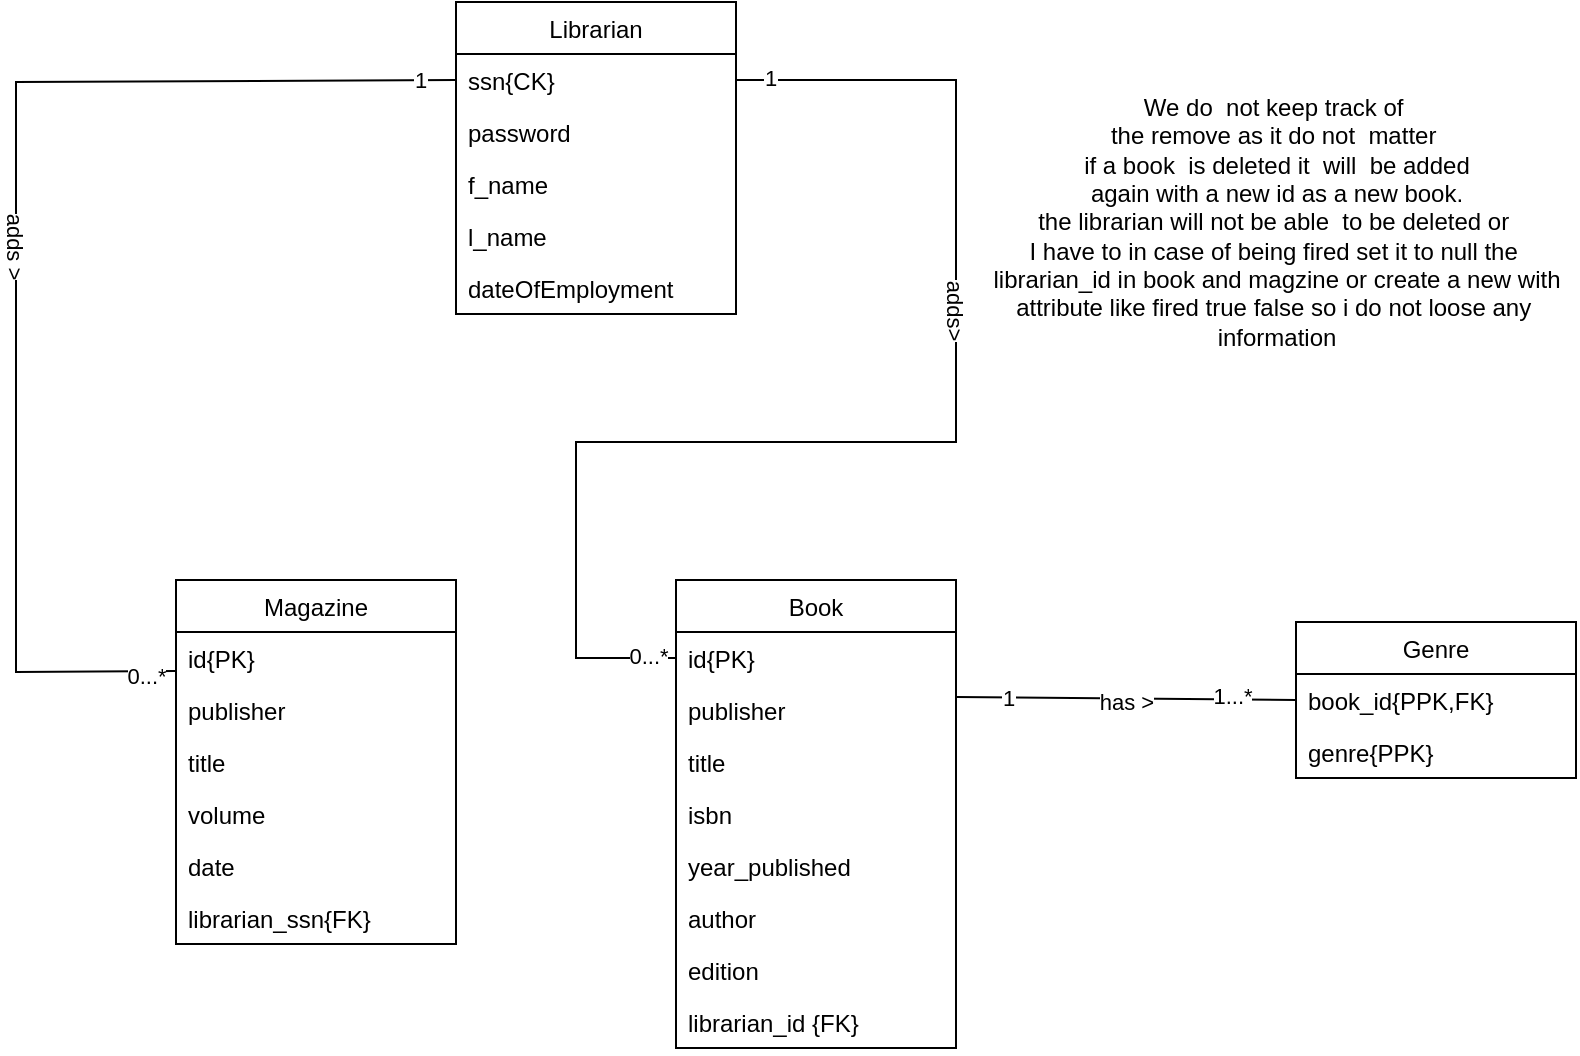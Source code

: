 <mxfile version="17.2.4" type="device"><diagram id="pBnnaY635bat9rIQ5Xoj" name="Page-1"><mxGraphModel dx="782" dy="531" grid="1" gridSize="10" guides="1" tooltips="1" connect="1" arrows="1" fold="1" page="1" pageScale="1" pageWidth="827" pageHeight="1169" math="0" shadow="0"><root><mxCell id="0"/><mxCell id="1" parent="0"/><mxCell id="LRM3OZ17cF5kAG16-ZhB-17" value="Librarian" style="swimlane;fontStyle=0;childLayout=stackLayout;horizontal=1;startSize=26;fillColor=none;horizontalStack=0;resizeParent=1;resizeParentMax=0;resizeLast=0;collapsible=1;marginBottom=0;" parent="1" vertex="1"><mxGeometry x="230" y="40" width="140" height="156" as="geometry"/></mxCell><mxCell id="LRM3OZ17cF5kAG16-ZhB-18" value="ssn{CK}" style="text;strokeColor=none;fillColor=none;align=left;verticalAlign=top;spacingLeft=4;spacingRight=4;overflow=hidden;rotatable=0;points=[[0,0.5],[1,0.5]];portConstraint=eastwest;" parent="LRM3OZ17cF5kAG16-ZhB-17" vertex="1"><mxGeometry y="26" width="140" height="26" as="geometry"/></mxCell><mxCell id="LRM3OZ17cF5kAG16-ZhB-19" value="password" style="text;strokeColor=none;fillColor=none;align=left;verticalAlign=top;spacingLeft=4;spacingRight=4;overflow=hidden;rotatable=0;points=[[0,0.5],[1,0.5]];portConstraint=eastwest;" parent="LRM3OZ17cF5kAG16-ZhB-17" vertex="1"><mxGeometry y="52" width="140" height="26" as="geometry"/></mxCell><mxCell id="LRM3OZ17cF5kAG16-ZhB-20" value="f_name" style="text;strokeColor=none;fillColor=none;align=left;verticalAlign=top;spacingLeft=4;spacingRight=4;overflow=hidden;rotatable=0;points=[[0,0.5],[1,0.5]];portConstraint=eastwest;" parent="LRM3OZ17cF5kAG16-ZhB-17" vertex="1"><mxGeometry y="78" width="140" height="26" as="geometry"/></mxCell><mxCell id="LRM3OZ17cF5kAG16-ZhB-21" value="l_name" style="text;strokeColor=none;fillColor=none;align=left;verticalAlign=top;spacingLeft=4;spacingRight=4;overflow=hidden;rotatable=0;points=[[0,0.5],[1,0.5]];portConstraint=eastwest;" parent="LRM3OZ17cF5kAG16-ZhB-17" vertex="1"><mxGeometry y="104" width="140" height="26" as="geometry"/></mxCell><mxCell id="LRM3OZ17cF5kAG16-ZhB-22" value="dateOfEmployment" style="text;strokeColor=none;fillColor=none;align=left;verticalAlign=top;spacingLeft=4;spacingRight=4;overflow=hidden;rotatable=0;points=[[0,0.5],[1,0.5]];portConstraint=eastwest;" parent="LRM3OZ17cF5kAG16-ZhB-17" vertex="1"><mxGeometry y="130" width="140" height="26" as="geometry"/></mxCell><mxCell id="LRM3OZ17cF5kAG16-ZhB-27" value="Magazine" style="swimlane;fontStyle=0;childLayout=stackLayout;horizontal=1;startSize=26;fillColor=none;horizontalStack=0;resizeParent=1;resizeParentMax=0;resizeLast=0;collapsible=1;marginBottom=0;" parent="1" vertex="1"><mxGeometry x="90" y="329" width="140" height="182" as="geometry"/></mxCell><mxCell id="LRM3OZ17cF5kAG16-ZhB-37" value="id{PK}" style="text;strokeColor=none;fillColor=none;align=left;verticalAlign=top;spacingLeft=4;spacingRight=4;overflow=hidden;rotatable=0;points=[[0,0.5],[1,0.5]];portConstraint=eastwest;" parent="LRM3OZ17cF5kAG16-ZhB-27" vertex="1"><mxGeometry y="26" width="140" height="26" as="geometry"/></mxCell><mxCell id="9z7Sbk5JkKnWlo-hn_0G-4" value="publisher" style="text;strokeColor=none;fillColor=none;align=left;verticalAlign=top;spacingLeft=4;spacingRight=4;overflow=hidden;rotatable=0;points=[[0,0.5],[1,0.5]];portConstraint=eastwest;" vertex="1" parent="LRM3OZ17cF5kAG16-ZhB-27"><mxGeometry y="52" width="140" height="26" as="geometry"/></mxCell><mxCell id="9z7Sbk5JkKnWlo-hn_0G-3" value="title" style="text;strokeColor=none;fillColor=none;align=left;verticalAlign=top;spacingLeft=4;spacingRight=4;overflow=hidden;rotatable=0;points=[[0,0.5],[1,0.5]];portConstraint=eastwest;" vertex="1" parent="LRM3OZ17cF5kAG16-ZhB-27"><mxGeometry y="78" width="140" height="26" as="geometry"/></mxCell><mxCell id="LRM3OZ17cF5kAG16-ZhB-28" value="volume" style="text;strokeColor=none;fillColor=none;align=left;verticalAlign=top;spacingLeft=4;spacingRight=4;overflow=hidden;rotatable=0;points=[[0,0.5],[1,0.5]];portConstraint=eastwest;" parent="LRM3OZ17cF5kAG16-ZhB-27" vertex="1"><mxGeometry y="104" width="140" height="26" as="geometry"/></mxCell><mxCell id="LRM3OZ17cF5kAG16-ZhB-29" value="date" style="text;strokeColor=none;fillColor=none;align=left;verticalAlign=top;spacingLeft=4;spacingRight=4;overflow=hidden;rotatable=0;points=[[0,0.5],[1,0.5]];portConstraint=eastwest;" parent="LRM3OZ17cF5kAG16-ZhB-27" vertex="1"><mxGeometry y="130" width="140" height="26" as="geometry"/></mxCell><mxCell id="9z7Sbk5JkKnWlo-hn_0G-9" value="librarian_ssn{FK}" style="text;strokeColor=none;fillColor=none;align=left;verticalAlign=top;spacingLeft=4;spacingRight=4;overflow=hidden;rotatable=0;points=[[0,0.5],[1,0.5]];portConstraint=eastwest;" vertex="1" parent="LRM3OZ17cF5kAG16-ZhB-27"><mxGeometry y="156" width="140" height="26" as="geometry"/></mxCell><mxCell id="LRM3OZ17cF5kAG16-ZhB-30" value="Book" style="swimlane;fontStyle=0;childLayout=stackLayout;horizontal=1;startSize=26;fillColor=none;horizontalStack=0;resizeParent=1;resizeParentMax=0;resizeLast=0;collapsible=1;marginBottom=0;" parent="1" vertex="1"><mxGeometry x="340" y="329" width="140" height="234" as="geometry"/></mxCell><mxCell id="LRM3OZ17cF5kAG16-ZhB-38" value="id{PK}" style="text;strokeColor=none;fillColor=none;align=left;verticalAlign=top;spacingLeft=4;spacingRight=4;overflow=hidden;rotatable=0;points=[[0,0.5],[1,0.5]];portConstraint=eastwest;" parent="LRM3OZ17cF5kAG16-ZhB-30" vertex="1"><mxGeometry y="26" width="140" height="26" as="geometry"/></mxCell><mxCell id="9z7Sbk5JkKnWlo-hn_0G-7" value="publisher" style="text;strokeColor=none;fillColor=none;align=left;verticalAlign=top;spacingLeft=4;spacingRight=4;overflow=hidden;rotatable=0;points=[[0,0.5],[1,0.5]];portConstraint=eastwest;" vertex="1" parent="LRM3OZ17cF5kAG16-ZhB-30"><mxGeometry y="52" width="140" height="26" as="geometry"/></mxCell><mxCell id="9z7Sbk5JkKnWlo-hn_0G-6" value="title" style="text;strokeColor=none;fillColor=none;align=left;verticalAlign=top;spacingLeft=4;spacingRight=4;overflow=hidden;rotatable=0;points=[[0,0.5],[1,0.5]];portConstraint=eastwest;" vertex="1" parent="LRM3OZ17cF5kAG16-ZhB-30"><mxGeometry y="78" width="140" height="26" as="geometry"/></mxCell><mxCell id="LRM3OZ17cF5kAG16-ZhB-31" value="isbn" style="text;strokeColor=none;fillColor=none;align=left;verticalAlign=top;spacingLeft=4;spacingRight=4;overflow=hidden;rotatable=0;points=[[0,0.5],[1,0.5]];portConstraint=eastwest;" parent="LRM3OZ17cF5kAG16-ZhB-30" vertex="1"><mxGeometry y="104" width="140" height="26" as="geometry"/></mxCell><mxCell id="LRM3OZ17cF5kAG16-ZhB-32" value="year_published" style="text;strokeColor=none;fillColor=none;align=left;verticalAlign=top;spacingLeft=4;spacingRight=4;overflow=hidden;rotatable=0;points=[[0,0.5],[1,0.5]];portConstraint=eastwest;" parent="LRM3OZ17cF5kAG16-ZhB-30" vertex="1"><mxGeometry y="130" width="140" height="26" as="geometry"/></mxCell><mxCell id="LRM3OZ17cF5kAG16-ZhB-34" value="author" style="text;strokeColor=none;fillColor=none;align=left;verticalAlign=top;spacingLeft=4;spacingRight=4;overflow=hidden;rotatable=0;points=[[0,0.5],[1,0.5]];portConstraint=eastwest;" parent="LRM3OZ17cF5kAG16-ZhB-30" vertex="1"><mxGeometry y="156" width="140" height="26" as="geometry"/></mxCell><mxCell id="LRM3OZ17cF5kAG16-ZhB-35" value="edition" style="text;strokeColor=none;fillColor=none;align=left;verticalAlign=top;spacingLeft=4;spacingRight=4;overflow=hidden;rotatable=0;points=[[0,0.5],[1,0.5]];portConstraint=eastwest;" parent="LRM3OZ17cF5kAG16-ZhB-30" vertex="1"><mxGeometry y="182" width="140" height="26" as="geometry"/></mxCell><mxCell id="9z7Sbk5JkKnWlo-hn_0G-10" value="librarian_id {FK}" style="text;strokeColor=none;fillColor=none;align=left;verticalAlign=top;spacingLeft=4;spacingRight=4;overflow=hidden;rotatable=0;points=[[0,0.5],[1,0.5]];portConstraint=eastwest;" vertex="1" parent="LRM3OZ17cF5kAG16-ZhB-30"><mxGeometry y="208" width="140" height="26" as="geometry"/></mxCell><mxCell id="LRM3OZ17cF5kAG16-ZhB-70" value="Genre" style="swimlane;fontStyle=0;childLayout=stackLayout;horizontal=1;startSize=26;fillColor=none;horizontalStack=0;resizeParent=1;resizeParentMax=0;resizeLast=0;collapsible=1;marginBottom=0;" parent="1" vertex="1"><mxGeometry x="650" y="350" width="140" height="78" as="geometry"/></mxCell><mxCell id="LRM3OZ17cF5kAG16-ZhB-71" value="book_id{PPK,FK}" style="text;strokeColor=none;fillColor=none;align=left;verticalAlign=top;spacingLeft=4;spacingRight=4;overflow=hidden;rotatable=0;points=[[0,0.5],[1,0.5]];portConstraint=eastwest;" parent="LRM3OZ17cF5kAG16-ZhB-70" vertex="1"><mxGeometry y="26" width="140" height="26" as="geometry"/></mxCell><mxCell id="LRM3OZ17cF5kAG16-ZhB-72" value="genre{PPK}" style="text;strokeColor=none;fillColor=none;align=left;verticalAlign=top;spacingLeft=4;spacingRight=4;overflow=hidden;rotatable=0;points=[[0,0.5],[1,0.5]];portConstraint=eastwest;" parent="LRM3OZ17cF5kAG16-ZhB-70" vertex="1"><mxGeometry y="52" width="140" height="26" as="geometry"/></mxCell><mxCell id="LRM3OZ17cF5kAG16-ZhB-74" value="" style="endArrow=none;html=1;rounded=0;entryX=0;entryY=0.5;entryDx=0;entryDy=0;exitX=1;exitY=0.25;exitDx=0;exitDy=0;" parent="1" target="LRM3OZ17cF5kAG16-ZhB-71" edge="1" source="LRM3OZ17cF5kAG16-ZhB-30"><mxGeometry width="50" height="50" relative="1" as="geometry"><mxPoint x="610" y="660" as="sourcePoint"/><mxPoint x="660" y="610" as="targetPoint"/><Array as="points"/></mxGeometry></mxCell><mxCell id="LRM3OZ17cF5kAG16-ZhB-75" value="has &amp;gt;" style="edgeLabel;html=1;align=center;verticalAlign=middle;resizable=0;points=[];rotation=0;" parent="LRM3OZ17cF5kAG16-ZhB-74" vertex="1" connectable="0"><mxGeometry x="0.001" y="-2" relative="1" as="geometry"><mxPoint as="offset"/></mxGeometry></mxCell><mxCell id="LRM3OZ17cF5kAG16-ZhB-76" value="1" style="edgeLabel;html=1;align=center;verticalAlign=middle;resizable=0;points=[];" parent="LRM3OZ17cF5kAG16-ZhB-74" vertex="1" connectable="0"><mxGeometry x="-0.695" relative="1" as="geometry"><mxPoint as="offset"/></mxGeometry></mxCell><mxCell id="LRM3OZ17cF5kAG16-ZhB-77" value="1...*" style="edgeLabel;html=1;align=center;verticalAlign=middle;resizable=0;points=[];" parent="LRM3OZ17cF5kAG16-ZhB-74" vertex="1" connectable="0"><mxGeometry x="0.615" y="2" relative="1" as="geometry"><mxPoint as="offset"/></mxGeometry></mxCell><mxCell id="9z7Sbk5JkKnWlo-hn_0G-8" value="" style="endArrow=none;html=1;rounded=0;entryX=0;entryY=0.5;entryDx=0;entryDy=0;exitX=0;exitY=0.25;exitDx=0;exitDy=0;" edge="1" parent="1" source="LRM3OZ17cF5kAG16-ZhB-27" target="LRM3OZ17cF5kAG16-ZhB-18"><mxGeometry width="50" height="50" relative="1" as="geometry"><mxPoint x="20" y="390" as="sourcePoint"/><mxPoint x="430" y="250" as="targetPoint"/><Array as="points"><mxPoint x="10" y="375"/><mxPoint x="10" y="80"/></Array></mxGeometry></mxCell><mxCell id="9z7Sbk5JkKnWlo-hn_0G-11" value="adds &amp;gt;" style="edgeLabel;html=1;align=center;verticalAlign=middle;resizable=0;points=[];rotation=90;" vertex="1" connectable="0" parent="9z7Sbk5JkKnWlo-hn_0G-8"><mxGeometry x="-0.013" relative="1" as="geometry"><mxPoint as="offset"/></mxGeometry></mxCell><mxCell id="9z7Sbk5JkKnWlo-hn_0G-12" value="1" style="edgeLabel;html=1;align=center;verticalAlign=middle;resizable=0;points=[];" vertex="1" connectable="0" parent="9z7Sbk5JkKnWlo-hn_0G-8"><mxGeometry x="0.94" relative="1" as="geometry"><mxPoint as="offset"/></mxGeometry></mxCell><mxCell id="9z7Sbk5JkKnWlo-hn_0G-13" value="0...*" style="edgeLabel;html=1;align=center;verticalAlign=middle;resizable=0;points=[];" vertex="1" connectable="0" parent="9z7Sbk5JkKnWlo-hn_0G-8"><mxGeometry x="-0.95" y="2" relative="1" as="geometry"><mxPoint as="offset"/></mxGeometry></mxCell><mxCell id="9z7Sbk5JkKnWlo-hn_0G-14" value="" style="endArrow=none;html=1;rounded=0;entryX=1;entryY=0.5;entryDx=0;entryDy=0;exitX=0;exitY=0.5;exitDx=0;exitDy=0;" edge="1" parent="1" source="LRM3OZ17cF5kAG16-ZhB-38" target="LRM3OZ17cF5kAG16-ZhB-18"><mxGeometry width="50" height="50" relative="1" as="geometry"><mxPoint x="360" y="200" as="sourcePoint"/><mxPoint x="410" y="150" as="targetPoint"/><Array as="points"><mxPoint x="290" y="368"/><mxPoint x="290" y="260"/><mxPoint x="480" y="260"/><mxPoint x="480" y="79"/></Array></mxGeometry></mxCell><mxCell id="9z7Sbk5JkKnWlo-hn_0G-15" value="adds&amp;gt;" style="edgeLabel;html=1;align=center;verticalAlign=middle;resizable=0;points=[];rotation=90;" vertex="1" connectable="0" parent="9z7Sbk5JkKnWlo-hn_0G-14"><mxGeometry x="0.297" relative="1" as="geometry"><mxPoint as="offset"/></mxGeometry></mxCell><mxCell id="9z7Sbk5JkKnWlo-hn_0G-16" value="1" style="edgeLabel;html=1;align=center;verticalAlign=middle;resizable=0;points=[];" vertex="1" connectable="0" parent="9z7Sbk5JkKnWlo-hn_0G-14"><mxGeometry x="0.947" y="-1" relative="1" as="geometry"><mxPoint as="offset"/></mxGeometry></mxCell><mxCell id="9z7Sbk5JkKnWlo-hn_0G-17" value="0...*" style="edgeLabel;html=1;align=center;verticalAlign=middle;resizable=0;points=[];" vertex="1" connectable="0" parent="9z7Sbk5JkKnWlo-hn_0G-14"><mxGeometry x="-0.956" y="-1" relative="1" as="geometry"><mxPoint as="offset"/></mxGeometry></mxCell><mxCell id="9z7Sbk5JkKnWlo-hn_0G-18" value="We do&amp;nbsp; not keep track of&amp;nbsp;&lt;br&gt;the remove as it do not&amp;nbsp; matter&amp;nbsp;&lt;br&gt;if a book&amp;nbsp; is deleted it&amp;nbsp; will&amp;nbsp; be added&lt;br&gt;again with a new id as a new book.&lt;br&gt;the librarian will not be able&amp;nbsp; to be deleted or&amp;nbsp;&lt;br&gt;I have to in case of being fired set it to null the&amp;nbsp;&lt;br&gt;librarian_id in book and magzine or create a new with&lt;br&gt;attribute like fired true false so i do not loose any&amp;nbsp;&lt;br&gt;information" style="text;html=1;align=center;verticalAlign=middle;resizable=0;points=[];autosize=1;strokeColor=none;fillColor=none;" vertex="1" parent="1"><mxGeometry x="490" y="85" width="300" height="130" as="geometry"/></mxCell></root></mxGraphModel></diagram></mxfile>